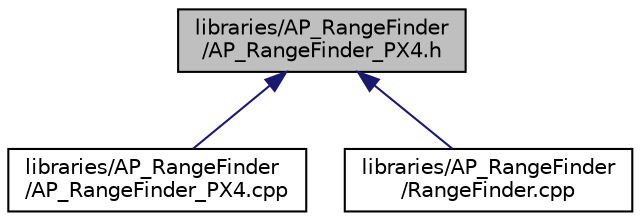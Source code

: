 digraph "libraries/AP_RangeFinder/AP_RangeFinder_PX4.h"
{
 // INTERACTIVE_SVG=YES
  edge [fontname="Helvetica",fontsize="10",labelfontname="Helvetica",labelfontsize="10"];
  node [fontname="Helvetica",fontsize="10",shape=record];
  Node1 [label="libraries/AP_RangeFinder\l/AP_RangeFinder_PX4.h",height=0.2,width=0.4,color="black", fillcolor="grey75", style="filled" fontcolor="black"];
  Node1 -> Node2 [dir="back",color="midnightblue",fontsize="10",style="solid",fontname="Helvetica"];
  Node2 [label="libraries/AP_RangeFinder\l/AP_RangeFinder_PX4.cpp",height=0.2,width=0.4,color="black", fillcolor="white", style="filled",URL="$AP__RangeFinder__PX4_8cpp.html"];
  Node1 -> Node3 [dir="back",color="midnightblue",fontsize="10",style="solid",fontname="Helvetica"];
  Node3 [label="libraries/AP_RangeFinder\l/RangeFinder.cpp",height=0.2,width=0.4,color="black", fillcolor="white", style="filled",URL="$RangeFinder_8cpp.html"];
}

